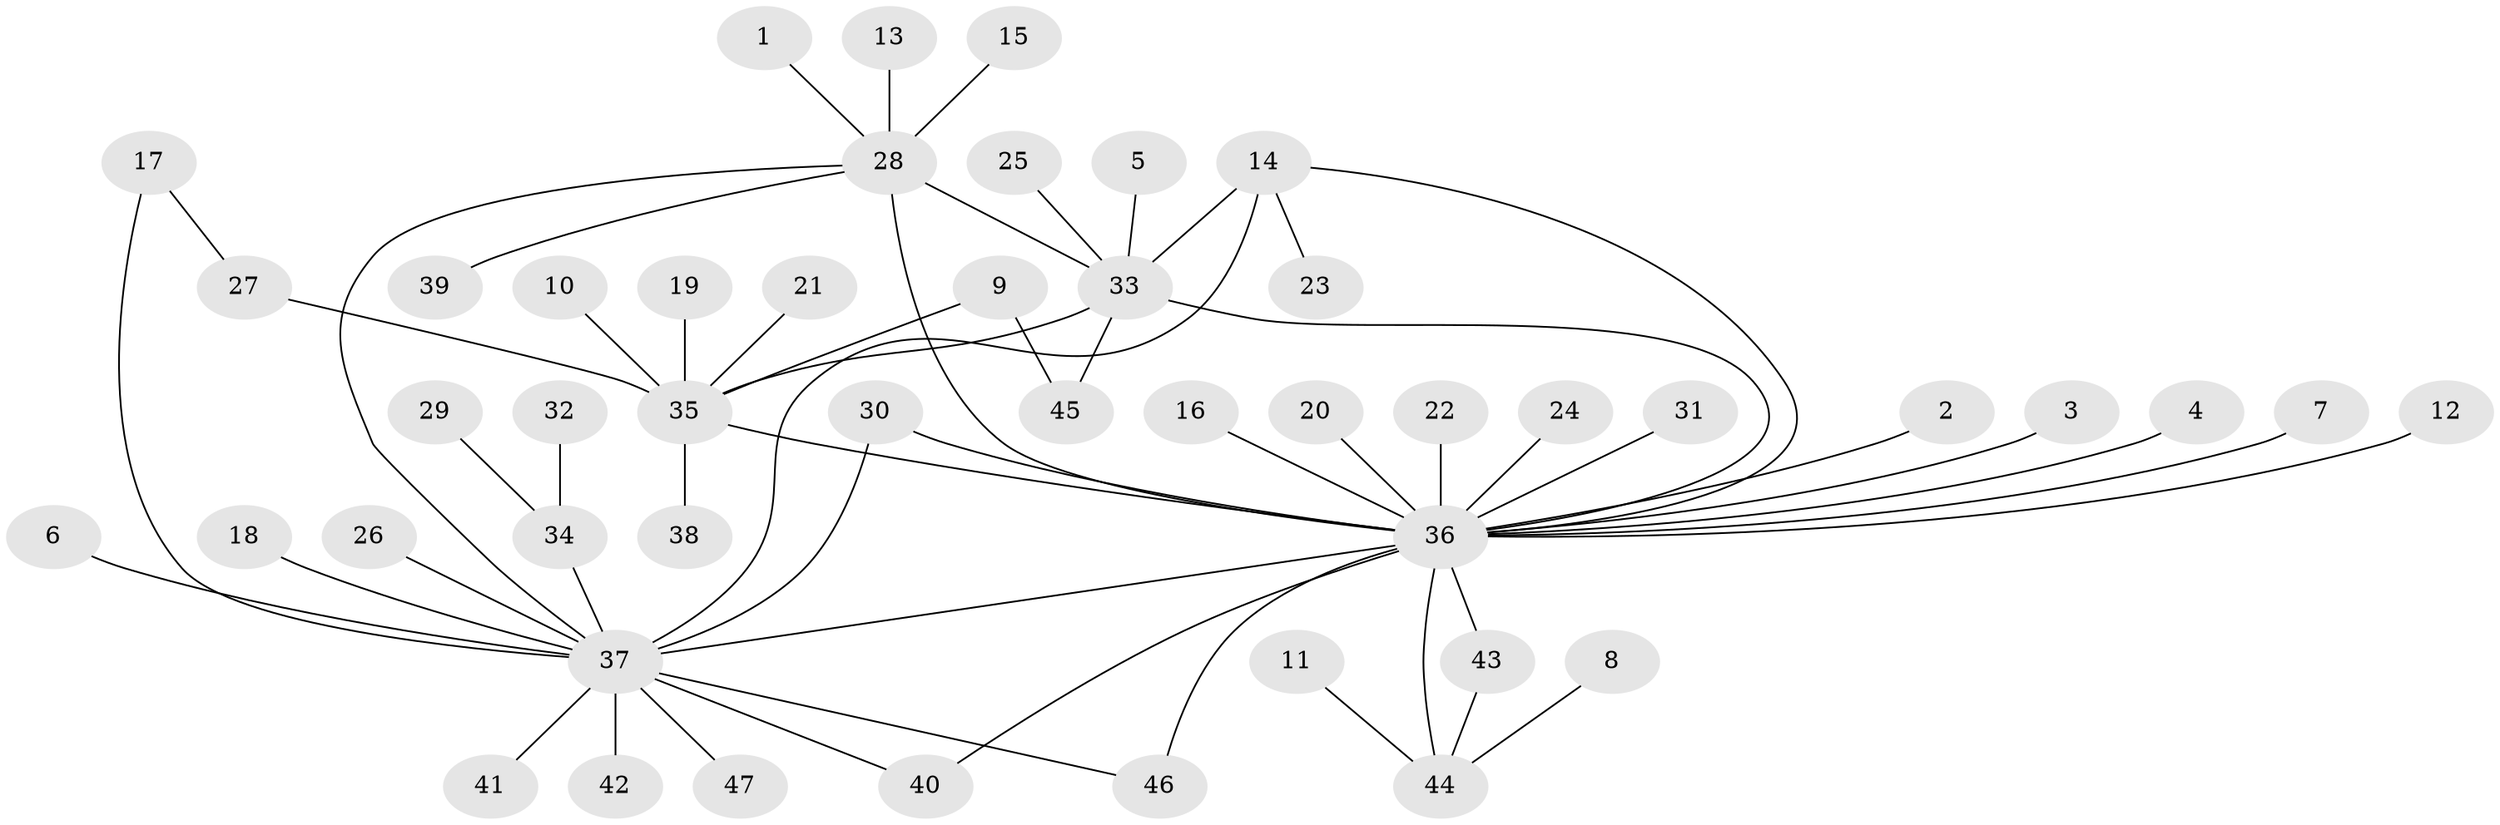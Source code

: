 // original degree distribution, {24: 0.010752688172043012, 18: 0.010752688172043012, 5: 0.021505376344086023, 9: 0.021505376344086023, 2: 0.27956989247311825, 7: 0.010752688172043012, 6: 0.021505376344086023, 10: 0.010752688172043012, 3: 0.03225806451612903, 1: 0.5376344086021505, 4: 0.043010752688172046}
// Generated by graph-tools (version 1.1) at 2025/49/03/09/25 03:49:58]
// undirected, 47 vertices, 57 edges
graph export_dot {
graph [start="1"]
  node [color=gray90,style=filled];
  1;
  2;
  3;
  4;
  5;
  6;
  7;
  8;
  9;
  10;
  11;
  12;
  13;
  14;
  15;
  16;
  17;
  18;
  19;
  20;
  21;
  22;
  23;
  24;
  25;
  26;
  27;
  28;
  29;
  30;
  31;
  32;
  33;
  34;
  35;
  36;
  37;
  38;
  39;
  40;
  41;
  42;
  43;
  44;
  45;
  46;
  47;
  1 -- 28 [weight=1.0];
  2 -- 36 [weight=1.0];
  3 -- 36 [weight=1.0];
  4 -- 36 [weight=1.0];
  5 -- 33 [weight=1.0];
  6 -- 37 [weight=1.0];
  7 -- 36 [weight=1.0];
  8 -- 44 [weight=1.0];
  9 -- 35 [weight=1.0];
  9 -- 45 [weight=1.0];
  10 -- 35 [weight=1.0];
  11 -- 44 [weight=1.0];
  12 -- 36 [weight=1.0];
  13 -- 28 [weight=1.0];
  14 -- 23 [weight=1.0];
  14 -- 33 [weight=1.0];
  14 -- 36 [weight=1.0];
  14 -- 37 [weight=2.0];
  15 -- 28 [weight=1.0];
  16 -- 36 [weight=1.0];
  17 -- 27 [weight=1.0];
  17 -- 37 [weight=2.0];
  18 -- 37 [weight=1.0];
  19 -- 35 [weight=1.0];
  20 -- 36 [weight=1.0];
  21 -- 35 [weight=1.0];
  22 -- 36 [weight=1.0];
  24 -- 36 [weight=1.0];
  25 -- 33 [weight=1.0];
  26 -- 37 [weight=1.0];
  27 -- 35 [weight=1.0];
  28 -- 33 [weight=2.0];
  28 -- 36 [weight=1.0];
  28 -- 37 [weight=1.0];
  28 -- 39 [weight=1.0];
  29 -- 34 [weight=1.0];
  30 -- 36 [weight=1.0];
  30 -- 37 [weight=1.0];
  31 -- 36 [weight=1.0];
  32 -- 34 [weight=1.0];
  33 -- 35 [weight=1.0];
  33 -- 36 [weight=1.0];
  33 -- 45 [weight=1.0];
  34 -- 37 [weight=1.0];
  35 -- 36 [weight=1.0];
  35 -- 38 [weight=1.0];
  36 -- 37 [weight=2.0];
  36 -- 40 [weight=1.0];
  36 -- 43 [weight=1.0];
  36 -- 44 [weight=1.0];
  36 -- 46 [weight=1.0];
  37 -- 40 [weight=1.0];
  37 -- 41 [weight=1.0];
  37 -- 42 [weight=2.0];
  37 -- 46 [weight=1.0];
  37 -- 47 [weight=1.0];
  43 -- 44 [weight=1.0];
}
